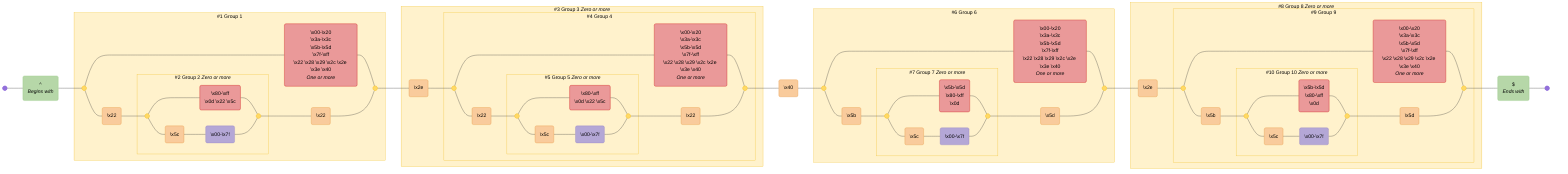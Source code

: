 graph LR
  accTitle: "Regex: ^([^\\x00-\\x20\\x22\\x28\\x29\\x2c\\x2e\\x3a-\\x3c\\x3e\\x40\\x5b-\\x5d\\x7f-\\xff]+|\\x22([^\\x0d\\x22\\x5c\\x80-\\xff]|\\x5c[\\x00-\\x7f])*\\x22)(\\x2e([^\\x00-\\x20\\x22\\x28\\x29\\x2c\\x2e\\x3a-\\x3c\\x3e\\x40\\x5b-\\x5d\\x7f-\\xff]+|\\x22([^\\x0d\\x22\\x5c\\x80-\\xff]|\\x5c[\\x00-\\x7f])*\\x22))*\\x40([^\\x00-\\x20\\x22\\x28\\x29\\x2c\\x2e\\x3a-\\x3c\\x3e\\x40\\x5b-\\x5d\\x7f-\\xff]+|\\x5b([^\\x0d\\x5b-\\x5d\\x80-\\xff]|\\x5c[\\x00-\\x7f])*\\x5d)(\\x2e([^\\x00-\\x20\\x22\\x28\\x29\\x2c\\x2e\\x3a-\\x3c\\x3e\\x40\\x5b-\\x5d\\x7f-\\xff]+|\\x5b([^\\x0d\\x5b-\\x5d\\x80-\\xff]|\\x5c[\\x00-\\x7f])*\\x5d))*$"
  accDescr: "Generated with regex-to-mermaid@1.0.3"

  %% Nodes
  start@{ shape: f-circ };
  fin@{ shape: f-circ };
  assertion_1("^<br><i>Begins with</i>"):::assertion;
  disjunction_begin_1:::disjunction@{ shape: f-circ };
  disjunction_end_1:::disjunction@{ shape: f-circ };
  negated_char_class_1("\x00-\x20<br>\x3a-\x3c<br>\x5b-\x5d<br>\x7f-\xff<br>\x22 \x28 \x29 \x2c \x2e \x3e \x40<br><i>One or more</i>"):::negated-char-class;
  literal_1("\x22"):::literal;
  disjunction_begin_2:::disjunction@{ shape: f-circ };
  disjunction_end_2:::disjunction@{ shape: f-circ };
  negated_char_class_2("\x80-\xff<br>\x0d \x22 \x5c"):::negated-char-class;
  literal_2("\x5c"):::literal;
  char_class_1("\x00-\x7f"):::char-class;
  literal_3("\x22"):::literal;
  literal_4("\x2e"):::literal;
  disjunction_begin_3:::disjunction@{ shape: f-circ };
  disjunction_end_3:::disjunction@{ shape: f-circ };
  negated_char_class_3("\x00-\x20<br>\x3a-\x3c<br>\x5b-\x5d<br>\x7f-\xff<br>\x22 \x28 \x29 \x2c \x2e \x3e \x40<br><i>One or more</i>"):::negated-char-class;
  literal_5("\x22"):::literal;
  disjunction_begin_4:::disjunction@{ shape: f-circ };
  disjunction_end_4:::disjunction@{ shape: f-circ };
  negated_char_class_4("\x80-\xff<br>\x0d \x22 \x5c"):::negated-char-class;
  literal_6("\x5c"):::literal;
  char_class_2("\x00-\x7f"):::char-class;
  literal_7("\x22"):::literal;
  literal_8("\x40"):::literal;
  disjunction_begin_5:::disjunction@{ shape: f-circ };
  disjunction_end_5:::disjunction@{ shape: f-circ };
  negated_char_class_5("\x00-\x20<br>\x3a-\x3c<br>\x5b-\x5d<br>\x7f-\xff<br>\x22 \x28 \x29 \x2c \x2e \x3e \x40<br><i>One or more</i>"):::negated-char-class;
  literal_9("\x5b"):::literal;
  disjunction_begin_6:::disjunction@{ shape: f-circ };
  disjunction_end_6:::disjunction@{ shape: f-circ };
  negated_char_class_6("\x5b-\x5d<br>\x80-\xff<br>\x0d"):::negated-char-class;
  literal_10("\x5c"):::literal;
  char_class_3("\x00-\x7f"):::char-class;
  literal_11("\x5d"):::literal;
  literal_12("\x2e"):::literal;
  disjunction_begin_7:::disjunction@{ shape: f-circ };
  disjunction_end_7:::disjunction@{ shape: f-circ };
  negated_char_class_7("\x00-\x20<br>\x3a-\x3c<br>\x5b-\x5d<br>\x7f-\xff<br>\x22 \x28 \x29 \x2c \x2e \x3e \x40<br><i>One or more</i>"):::negated-char-class;
  literal_13("\x5b"):::literal;
  disjunction_begin_8:::disjunction@{ shape: f-circ };
  disjunction_end_8:::disjunction@{ shape: f-circ };
  negated_char_class_8("\x5b-\x5d<br>\x80-\xff<br>\x0d"):::negated-char-class;
  literal_14("\x5c"):::literal;
  char_class_4("\x00-\x7f"):::char-class;
  literal_15("\x5d"):::literal;
  assertion_2("$<br><i>Ends with</i>"):::assertion;

  %% Subgraphs
  subgraph standard_2 ["#2 Group 2 <i>Zero or more</i>"]
    disjunction_begin_2
    disjunction_end_2
    negated_char_class_2
    literal_2
    char_class_1
  end

  subgraph standard_1 ["#1 Group 1"]
    standard_2
    disjunction_begin_1
    disjunction_end_1
    negated_char_class_1
    literal_1
    literal_3
  end

  subgraph standard_5 ["#5 Group 5 <i>Zero or more</i>"]
    disjunction_begin_4
    disjunction_end_4
    negated_char_class_4
    literal_6
    char_class_2
  end

  subgraph standard_4 ["#4 Group 4"]
    standard_5
    disjunction_begin_3
    disjunction_end_3
    negated_char_class_3
    literal_5
    literal_7
  end

  subgraph standard_3 ["#3 Group 3 <i>Zero or more</i>"]
    standard_5
    standard_4
    literal_4
  end

  subgraph standard_7 ["#7 Group 7 <i>Zero or more</i>"]
    disjunction_begin_6
    disjunction_end_6
    negated_char_class_6
    literal_10
    char_class_3
  end

  subgraph standard_6 ["#6 Group 6"]
    standard_7
    disjunction_begin_5
    disjunction_end_5
    negated_char_class_5
    literal_9
    literal_11
  end

  subgraph standard_10 ["#10 Group 10 <i>Zero or more</i>"]
    disjunction_begin_8
    disjunction_end_8
    negated_char_class_8
    literal_14
    char_class_4
  end

  subgraph standard_9 ["#9 Group 9"]
    standard_10
    disjunction_begin_7
    disjunction_end_7
    negated_char_class_7
    literal_13
    literal_15
  end

  subgraph standard_8 ["#8 Group 8 <i>Zero or more</i>"]
    standard_10
    standard_9
    literal_12
  end

  %% Edges
  start --- assertion_1;
  assertion_1 --- disjunction_begin_1;
  disjunction_begin_1 --- negated_char_class_1;
  negated_char_class_1 --- disjunction_end_1;
  disjunction_begin_1 --- literal_1;
  literal_1 --- disjunction_begin_2;
  disjunction_begin_2 --- negated_char_class_2;
  negated_char_class_2 --- disjunction_end_2;
  disjunction_begin_2 --- literal_2;
  literal_2 --- char_class_1;
  char_class_1 --- disjunction_end_2;
  disjunction_end_2 --- literal_3;
  literal_3 --- disjunction_end_1;
  disjunction_end_1 --- literal_4;
  literal_4 --- disjunction_begin_3;
  disjunction_begin_3 --- negated_char_class_3;
  negated_char_class_3 --- disjunction_end_3;
  disjunction_begin_3 --- literal_5;
  literal_5 --- disjunction_begin_4;
  disjunction_begin_4 --- negated_char_class_4;
  negated_char_class_4 --- disjunction_end_4;
  disjunction_begin_4 --- literal_6;
  literal_6 --- char_class_2;
  char_class_2 --- disjunction_end_4;
  disjunction_end_4 --- literal_7;
  literal_7 --- disjunction_end_3;
  disjunction_end_3 --- literal_8;
  literal_8 --- disjunction_begin_5;
  disjunction_begin_5 --- negated_char_class_5;
  negated_char_class_5 --- disjunction_end_5;
  disjunction_begin_5 --- literal_9;
  literal_9 --- disjunction_begin_6;
  disjunction_begin_6 --- negated_char_class_6;
  negated_char_class_6 --- disjunction_end_6;
  disjunction_begin_6 --- literal_10;
  literal_10 --- char_class_3;
  char_class_3 --- disjunction_end_6;
  disjunction_end_6 --- literal_11;
  literal_11 --- disjunction_end_5;
  disjunction_end_5 --- literal_12;
  literal_12 --- disjunction_begin_7;
  disjunction_begin_7 --- negated_char_class_7;
  negated_char_class_7 --- disjunction_end_7;
  disjunction_begin_7 --- literal_13;
  literal_13 --- disjunction_begin_8;
  disjunction_begin_8 --- negated_char_class_8;
  negated_char_class_8 --- disjunction_end_8;
  disjunction_begin_8 --- literal_14;
  literal_14 --- char_class_4;
  char_class_4 --- disjunction_end_8;
  disjunction_end_8 --- literal_15;
  literal_15 --- disjunction_end_7;
  disjunction_end_7 --- assertion_2;
  assertion_2 --- fin;

  %% Styles
  %% Node Styling
  classDef assertion fill:#B6D7A8,stroke:#93C47D,color:#000000;
  classDef disjunction fill:#FFD966,stroke:#F1C232,color:#000000;
  classDef negated-char-class fill:#EA9999,stroke:#CC0000,color:#000000;
  classDef literal fill:#F9CB9C,stroke:#E69138,color:#000000;
  classDef char-class fill:#B4A7D6,stroke:#8E7CC3,color:#000000;

  %% Group Styling
  classDef standard fill:#FFF2CC,stroke:#F1C232,color:#000000;

  %% Apply Group Classes
  class standard_2,standard_1,standard_5,standard_4,standard_3,standard_7,standard_6,standard_10,standard_9,standard_8 standard;